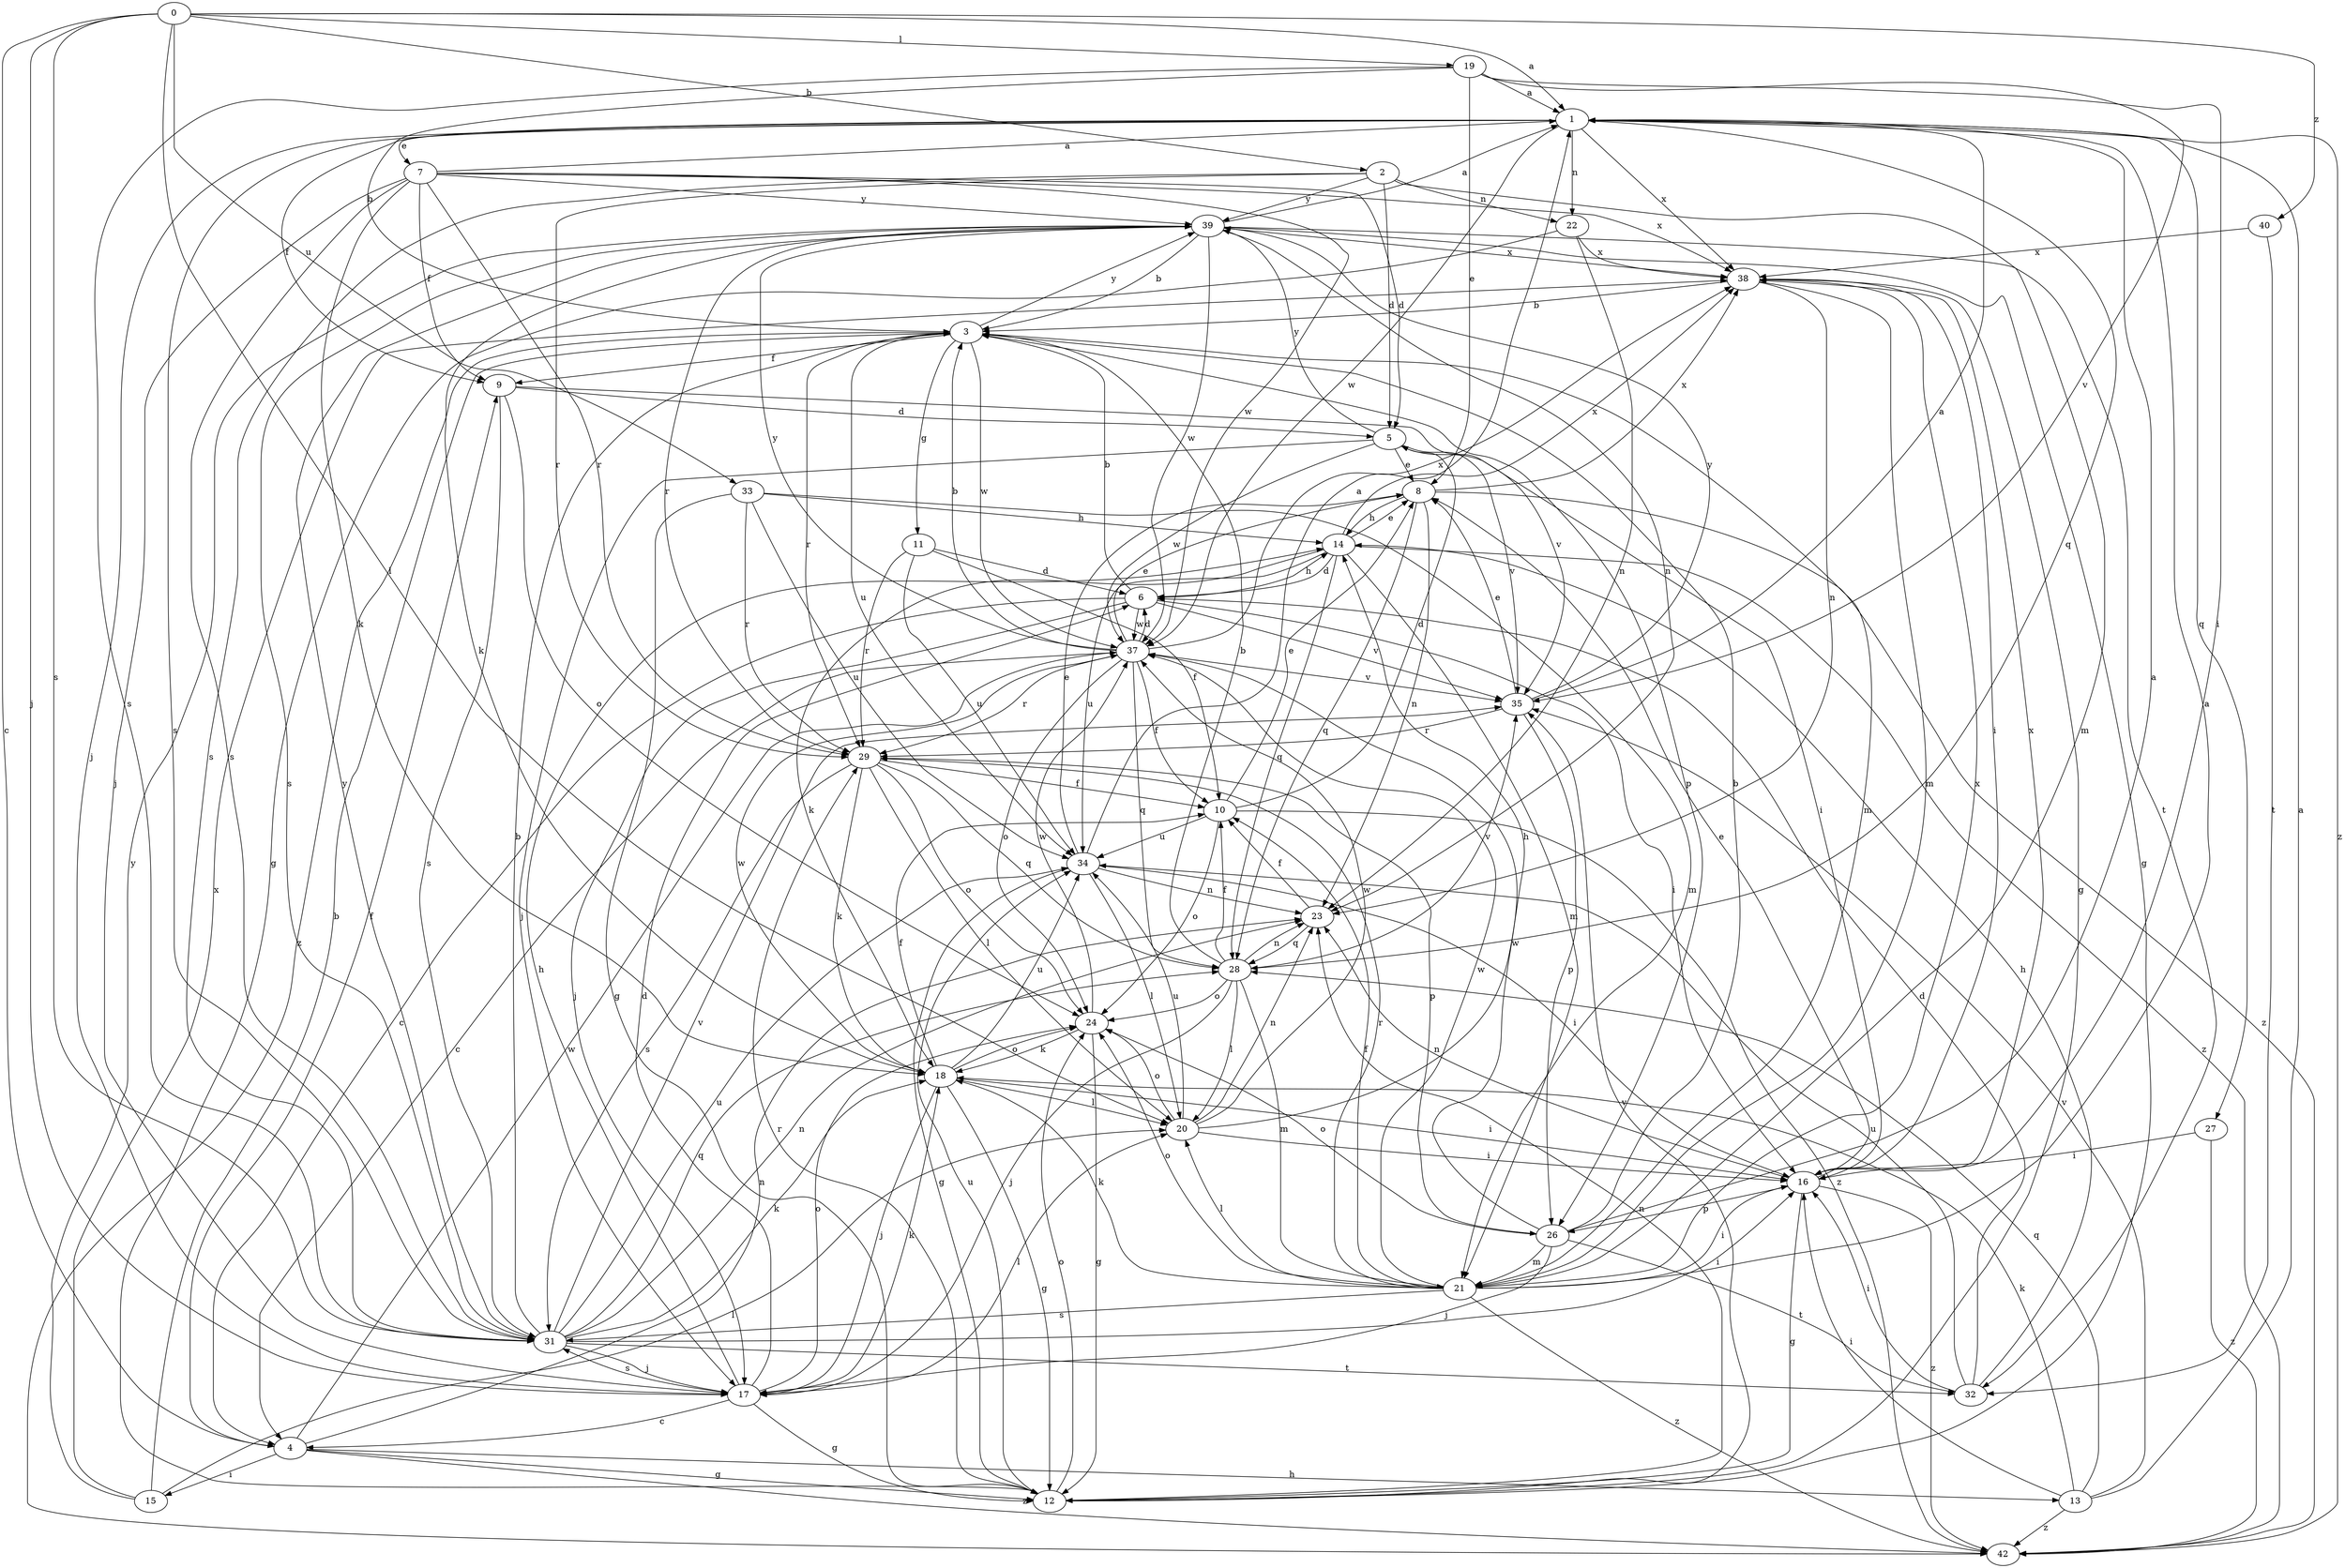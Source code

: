 strict digraph  {
0;
1;
2;
3;
4;
5;
6;
7;
8;
9;
10;
11;
12;
13;
14;
15;
16;
17;
18;
19;
20;
21;
22;
23;
24;
26;
27;
28;
29;
31;
32;
33;
34;
35;
37;
38;
39;
40;
42;
0 -> 1  [label=a];
0 -> 2  [label=b];
0 -> 4  [label=c];
0 -> 17  [label=j];
0 -> 19  [label=l];
0 -> 20  [label=l];
0 -> 31  [label=s];
0 -> 33  [label=u];
0 -> 40  [label=z];
1 -> 7  [label=e];
1 -> 9  [label=f];
1 -> 17  [label=j];
1 -> 22  [label=n];
1 -> 27  [label=q];
1 -> 28  [label=q];
1 -> 31  [label=s];
1 -> 37  [label=w];
1 -> 38  [label=x];
1 -> 42  [label=z];
2 -> 5  [label=d];
2 -> 21  [label=m];
2 -> 22  [label=n];
2 -> 29  [label=r];
2 -> 31  [label=s];
2 -> 39  [label=y];
3 -> 9  [label=f];
3 -> 11  [label=g];
3 -> 21  [label=m];
3 -> 26  [label=p];
3 -> 29  [label=r];
3 -> 34  [label=u];
3 -> 37  [label=w];
3 -> 39  [label=y];
3 -> 42  [label=z];
4 -> 9  [label=f];
4 -> 12  [label=g];
4 -> 13  [label=h];
4 -> 15  [label=i];
4 -> 23  [label=n];
4 -> 37  [label=w];
4 -> 42  [label=z];
5 -> 8  [label=e];
5 -> 16  [label=i];
5 -> 17  [label=j];
5 -> 35  [label=v];
5 -> 37  [label=w];
5 -> 39  [label=y];
6 -> 3  [label=b];
6 -> 4  [label=c];
6 -> 14  [label=h];
6 -> 16  [label=i];
6 -> 17  [label=j];
6 -> 35  [label=v];
6 -> 37  [label=w];
7 -> 1  [label=a];
7 -> 5  [label=d];
7 -> 9  [label=f];
7 -> 17  [label=j];
7 -> 18  [label=k];
7 -> 29  [label=r];
7 -> 31  [label=s];
7 -> 37  [label=w];
7 -> 38  [label=x];
7 -> 39  [label=y];
8 -> 14  [label=h];
8 -> 23  [label=n];
8 -> 28  [label=q];
8 -> 38  [label=x];
8 -> 42  [label=z];
9 -> 5  [label=d];
9 -> 24  [label=o];
9 -> 31  [label=s];
9 -> 35  [label=v];
10 -> 5  [label=d];
10 -> 8  [label=e];
10 -> 24  [label=o];
10 -> 34  [label=u];
10 -> 42  [label=z];
11 -> 6  [label=d];
11 -> 10  [label=f];
11 -> 29  [label=r];
11 -> 34  [label=u];
12 -> 23  [label=n];
12 -> 24  [label=o];
12 -> 29  [label=r];
12 -> 34  [label=u];
12 -> 35  [label=v];
13 -> 1  [label=a];
13 -> 16  [label=i];
13 -> 18  [label=k];
13 -> 28  [label=q];
13 -> 35  [label=v];
13 -> 42  [label=z];
14 -> 6  [label=d];
14 -> 8  [label=e];
14 -> 18  [label=k];
14 -> 21  [label=m];
14 -> 28  [label=q];
14 -> 34  [label=u];
14 -> 38  [label=x];
14 -> 42  [label=z];
15 -> 3  [label=b];
15 -> 20  [label=l];
15 -> 38  [label=x];
15 -> 39  [label=y];
16 -> 8  [label=e];
16 -> 12  [label=g];
16 -> 23  [label=n];
16 -> 26  [label=p];
16 -> 38  [label=x];
16 -> 42  [label=z];
17 -> 4  [label=c];
17 -> 6  [label=d];
17 -> 12  [label=g];
17 -> 14  [label=h];
17 -> 18  [label=k];
17 -> 20  [label=l];
17 -> 24  [label=o];
17 -> 31  [label=s];
18 -> 10  [label=f];
18 -> 12  [label=g];
18 -> 16  [label=i];
18 -> 17  [label=j];
18 -> 20  [label=l];
18 -> 24  [label=o];
18 -> 34  [label=u];
18 -> 37  [label=w];
19 -> 1  [label=a];
19 -> 3  [label=b];
19 -> 8  [label=e];
19 -> 16  [label=i];
19 -> 31  [label=s];
19 -> 35  [label=v];
20 -> 14  [label=h];
20 -> 16  [label=i];
20 -> 23  [label=n];
20 -> 24  [label=o];
20 -> 34  [label=u];
20 -> 37  [label=w];
21 -> 1  [label=a];
21 -> 10  [label=f];
21 -> 16  [label=i];
21 -> 18  [label=k];
21 -> 20  [label=l];
21 -> 24  [label=o];
21 -> 29  [label=r];
21 -> 31  [label=s];
21 -> 37  [label=w];
21 -> 38  [label=x];
21 -> 42  [label=z];
22 -> 12  [label=g];
22 -> 23  [label=n];
22 -> 38  [label=x];
23 -> 10  [label=f];
23 -> 28  [label=q];
24 -> 12  [label=g];
24 -> 18  [label=k];
24 -> 37  [label=w];
26 -> 1  [label=a];
26 -> 3  [label=b];
26 -> 17  [label=j];
26 -> 21  [label=m];
26 -> 24  [label=o];
26 -> 32  [label=t];
26 -> 37  [label=w];
27 -> 16  [label=i];
27 -> 42  [label=z];
28 -> 3  [label=b];
28 -> 10  [label=f];
28 -> 17  [label=j];
28 -> 20  [label=l];
28 -> 21  [label=m];
28 -> 23  [label=n];
28 -> 24  [label=o];
28 -> 35  [label=v];
29 -> 10  [label=f];
29 -> 18  [label=k];
29 -> 20  [label=l];
29 -> 24  [label=o];
29 -> 26  [label=p];
29 -> 28  [label=q];
29 -> 31  [label=s];
31 -> 3  [label=b];
31 -> 16  [label=i];
31 -> 17  [label=j];
31 -> 18  [label=k];
31 -> 23  [label=n];
31 -> 28  [label=q];
31 -> 32  [label=t];
31 -> 34  [label=u];
31 -> 35  [label=v];
31 -> 39  [label=y];
32 -> 6  [label=d];
32 -> 14  [label=h];
32 -> 16  [label=i];
32 -> 34  [label=u];
33 -> 12  [label=g];
33 -> 14  [label=h];
33 -> 21  [label=m];
33 -> 29  [label=r];
33 -> 34  [label=u];
34 -> 1  [label=a];
34 -> 8  [label=e];
34 -> 12  [label=g];
34 -> 16  [label=i];
34 -> 20  [label=l];
34 -> 23  [label=n];
35 -> 1  [label=a];
35 -> 8  [label=e];
35 -> 26  [label=p];
35 -> 29  [label=r];
35 -> 39  [label=y];
37 -> 3  [label=b];
37 -> 4  [label=c];
37 -> 6  [label=d];
37 -> 8  [label=e];
37 -> 10  [label=f];
37 -> 24  [label=o];
37 -> 28  [label=q];
37 -> 29  [label=r];
37 -> 35  [label=v];
37 -> 38  [label=x];
37 -> 39  [label=y];
38 -> 3  [label=b];
38 -> 12  [label=g];
38 -> 16  [label=i];
38 -> 21  [label=m];
38 -> 23  [label=n];
39 -> 1  [label=a];
39 -> 3  [label=b];
39 -> 12  [label=g];
39 -> 18  [label=k];
39 -> 23  [label=n];
39 -> 29  [label=r];
39 -> 31  [label=s];
39 -> 32  [label=t];
39 -> 37  [label=w];
39 -> 38  [label=x];
40 -> 32  [label=t];
40 -> 38  [label=x];
}
